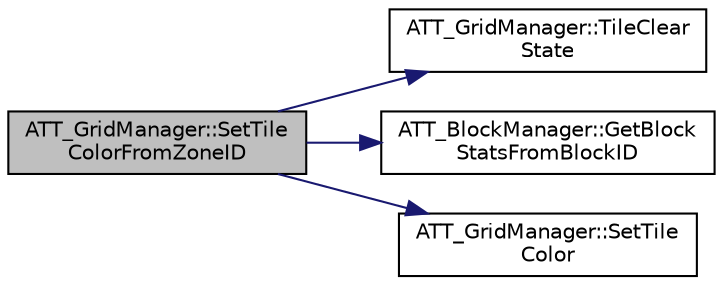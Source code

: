 digraph "ATT_GridManager::SetTileColorFromZoneID"
{
 // LATEX_PDF_SIZE
  edge [fontname="Helvetica",fontsize="10",labelfontname="Helvetica",labelfontsize="10"];
  node [fontname="Helvetica",fontsize="10",shape=record];
  rankdir="LR";
  Node51 [label="ATT_GridManager::SetTile\lColorFromZoneID",height=0.2,width=0.4,color="black", fillcolor="grey75", style="filled", fontcolor="black",tooltip="Tile Effect - Set this array of tiles as Residential Zone."];
  Node51 -> Node52 [color="midnightblue",fontsize="10",style="solid",fontname="Helvetica"];
  Node52 [label="ATT_GridManager::TileClear\lState",height=0.2,width=0.4,color="black", fillcolor="white", style="filled",URL="$class_a_t_t___grid_manager.html#a5bcea6c5c60adcfb537a996c0eede4a5",tooltip="Tile Effect - Reset all altered tiles to their original state."];
  Node51 -> Node53 [color="midnightblue",fontsize="10",style="solid",fontname="Helvetica"];
  Node53 [label="ATT_BlockManager::GetBlock\lStatsFromBlockID",height=0.2,width=0.4,color="black", fillcolor="white", style="filled",URL="$class_a_t_t___block_manager.html#a9cfa474a85d9f0843d92db0622ece18b",tooltip="Returns data of block from its BlockID (see TT_Struct_Block)."];
  Node51 -> Node54 [color="midnightblue",fontsize="10",style="solid",fontname="Helvetica"];
  Node54 [label="ATT_GridManager::SetTile\lColor",height=0.2,width=0.4,color="black", fillcolor="white", style="filled",URL="$class_a_t_t___grid_manager.html#a6e53d6048a017a5b3b799a001103ed04",tooltip="Tile Effect - Set the tile a certain color."];
}
